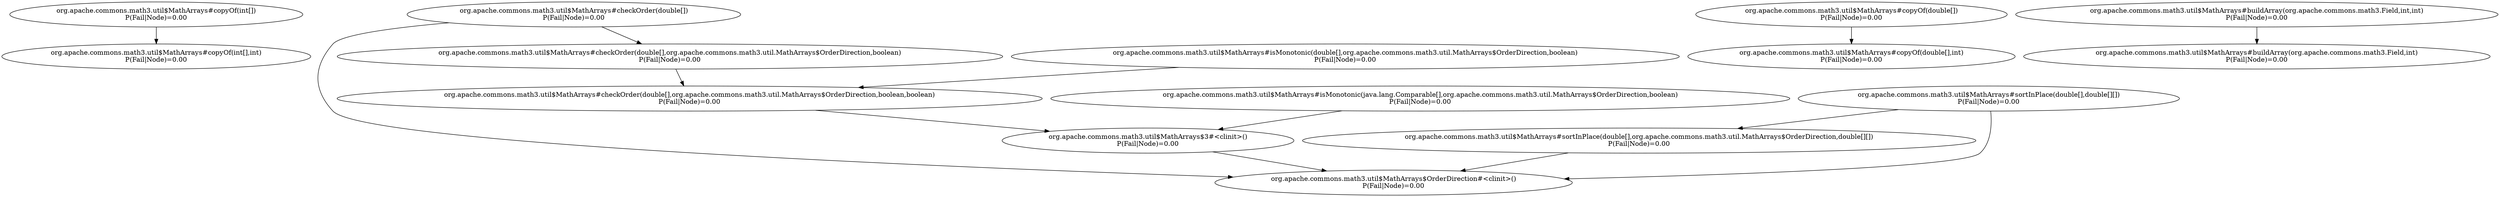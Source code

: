 digraph G {
  "org.apache.commons.math3.util$MathArrays#copyOf(int[])" [label="org.apache.commons.math3.util$MathArrays#copyOf(int[])\nP(Fail|Node)=0.00"];
  "org.apache.commons.math3.util$MathArrays#copyOf(int[],int)" [label="org.apache.commons.math3.util$MathArrays#copyOf(int[],int)\nP(Fail|Node)=0.00"];
  "org.apache.commons.math3.util$MathArrays#sortInPlace(double[],org.apache.commons.math3.util.MathArrays$OrderDirection,double[][])" [label="org.apache.commons.math3.util$MathArrays#sortInPlace(double[],org.apache.commons.math3.util.MathArrays$OrderDirection,double[][])\nP(Fail|Node)=0.00"];
  "org.apache.commons.math3.util$MathArrays$OrderDirection#<clinit>()" [label="org.apache.commons.math3.util$MathArrays$OrderDirection#<clinit>()\nP(Fail|Node)=0.00"];
  "org.apache.commons.math3.util$MathArrays$3#<clinit>()" [label="org.apache.commons.math3.util$MathArrays$3#<clinit>()\nP(Fail|Node)=0.00"];
  "org.apache.commons.math3.util$MathArrays#checkOrder(double[],org.apache.commons.math3.util.MathArrays$OrderDirection,boolean)" [label="org.apache.commons.math3.util$MathArrays#checkOrder(double[],org.apache.commons.math3.util.MathArrays$OrderDirection,boolean)\nP(Fail|Node)=0.00"];
  "org.apache.commons.math3.util$MathArrays#checkOrder(double[],org.apache.commons.math3.util.MathArrays$OrderDirection,boolean,boolean)" [label="org.apache.commons.math3.util$MathArrays#checkOrder(double[],org.apache.commons.math3.util.MathArrays$OrderDirection,boolean,boolean)\nP(Fail|Node)=0.00"];
  "org.apache.commons.math3.util$MathArrays#checkOrder(double[])" [label="org.apache.commons.math3.util$MathArrays#checkOrder(double[])\nP(Fail|Node)=0.00"];
  "org.apache.commons.math3.util$MathArrays#isMonotonic(double[],org.apache.commons.math3.util.MathArrays$OrderDirection,boolean)" [label="org.apache.commons.math3.util$MathArrays#isMonotonic(double[],org.apache.commons.math3.util.MathArrays$OrderDirection,boolean)\nP(Fail|Node)=0.00"];
  "org.apache.commons.math3.util$MathArrays#isMonotonic(java.lang.Comparable[],org.apache.commons.math3.util.MathArrays$OrderDirection,boolean)" [label="org.apache.commons.math3.util$MathArrays#isMonotonic(java.lang.Comparable[],org.apache.commons.math3.util.MathArrays$OrderDirection,boolean)\nP(Fail|Node)=0.00"];
  "org.apache.commons.math3.util$MathArrays#copyOf(double[])" [label="org.apache.commons.math3.util$MathArrays#copyOf(double[])\nP(Fail|Node)=0.00"];
  "org.apache.commons.math3.util$MathArrays#copyOf(double[],int)" [label="org.apache.commons.math3.util$MathArrays#copyOf(double[],int)\nP(Fail|Node)=0.00"];
  "org.apache.commons.math3.util$MathArrays#buildArray(org.apache.commons.math3.Field,int,int)" [label="org.apache.commons.math3.util$MathArrays#buildArray(org.apache.commons.math3.Field,int,int)\nP(Fail|Node)=0.00"];
  "org.apache.commons.math3.util$MathArrays#buildArray(org.apache.commons.math3.Field,int)" [label="org.apache.commons.math3.util$MathArrays#buildArray(org.apache.commons.math3.Field,int)\nP(Fail|Node)=0.00"];
  "org.apache.commons.math3.util$MathArrays#sortInPlace(double[],double[][])" [label="org.apache.commons.math3.util$MathArrays#sortInPlace(double[],double[][])\nP(Fail|Node)=0.00"];
  "org.apache.commons.math3.util$MathArrays#copyOf(int[])" -> "org.apache.commons.math3.util$MathArrays#copyOf(int[],int)";
  "org.apache.commons.math3.util$MathArrays#sortInPlace(double[],org.apache.commons.math3.util.MathArrays$OrderDirection,double[][])" -> "org.apache.commons.math3.util$MathArrays$OrderDirection#<clinit>()";
  "org.apache.commons.math3.util$MathArrays$3#<clinit>()" -> "org.apache.commons.math3.util$MathArrays$OrderDirection#<clinit>()";
  "org.apache.commons.math3.util$MathArrays#checkOrder(double[],org.apache.commons.math3.util.MathArrays$OrderDirection,boolean)" -> "org.apache.commons.math3.util$MathArrays#checkOrder(double[],org.apache.commons.math3.util.MathArrays$OrderDirection,boolean,boolean)";
  "org.apache.commons.math3.util$MathArrays#checkOrder(double[],org.apache.commons.math3.util.MathArrays$OrderDirection,boolean,boolean)" -> "org.apache.commons.math3.util$MathArrays$3#<clinit>()";
  "org.apache.commons.math3.util$MathArrays#checkOrder(double[])" -> "org.apache.commons.math3.util$MathArrays#checkOrder(double[],org.apache.commons.math3.util.MathArrays$OrderDirection,boolean)";
  "org.apache.commons.math3.util$MathArrays#checkOrder(double[])" -> "org.apache.commons.math3.util$MathArrays$OrderDirection#<clinit>()";
  "org.apache.commons.math3.util$MathArrays#isMonotonic(double[],org.apache.commons.math3.util.MathArrays$OrderDirection,boolean)" -> "org.apache.commons.math3.util$MathArrays#checkOrder(double[],org.apache.commons.math3.util.MathArrays$OrderDirection,boolean,boolean)";
  "org.apache.commons.math3.util$MathArrays#isMonotonic(java.lang.Comparable[],org.apache.commons.math3.util.MathArrays$OrderDirection,boolean)" -> "org.apache.commons.math3.util$MathArrays$3#<clinit>()";
  "org.apache.commons.math3.util$MathArrays#copyOf(double[])" -> "org.apache.commons.math3.util$MathArrays#copyOf(double[],int)";
  "org.apache.commons.math3.util$MathArrays#buildArray(org.apache.commons.math3.Field,int,int)" -> "org.apache.commons.math3.util$MathArrays#buildArray(org.apache.commons.math3.Field,int)";
  "org.apache.commons.math3.util$MathArrays#sortInPlace(double[],double[][])" -> "org.apache.commons.math3.util$MathArrays#sortInPlace(double[],org.apache.commons.math3.util.MathArrays$OrderDirection,double[][])";
  "org.apache.commons.math3.util$MathArrays#sortInPlace(double[],double[][])" -> "org.apache.commons.math3.util$MathArrays$OrderDirection#<clinit>()";
}
